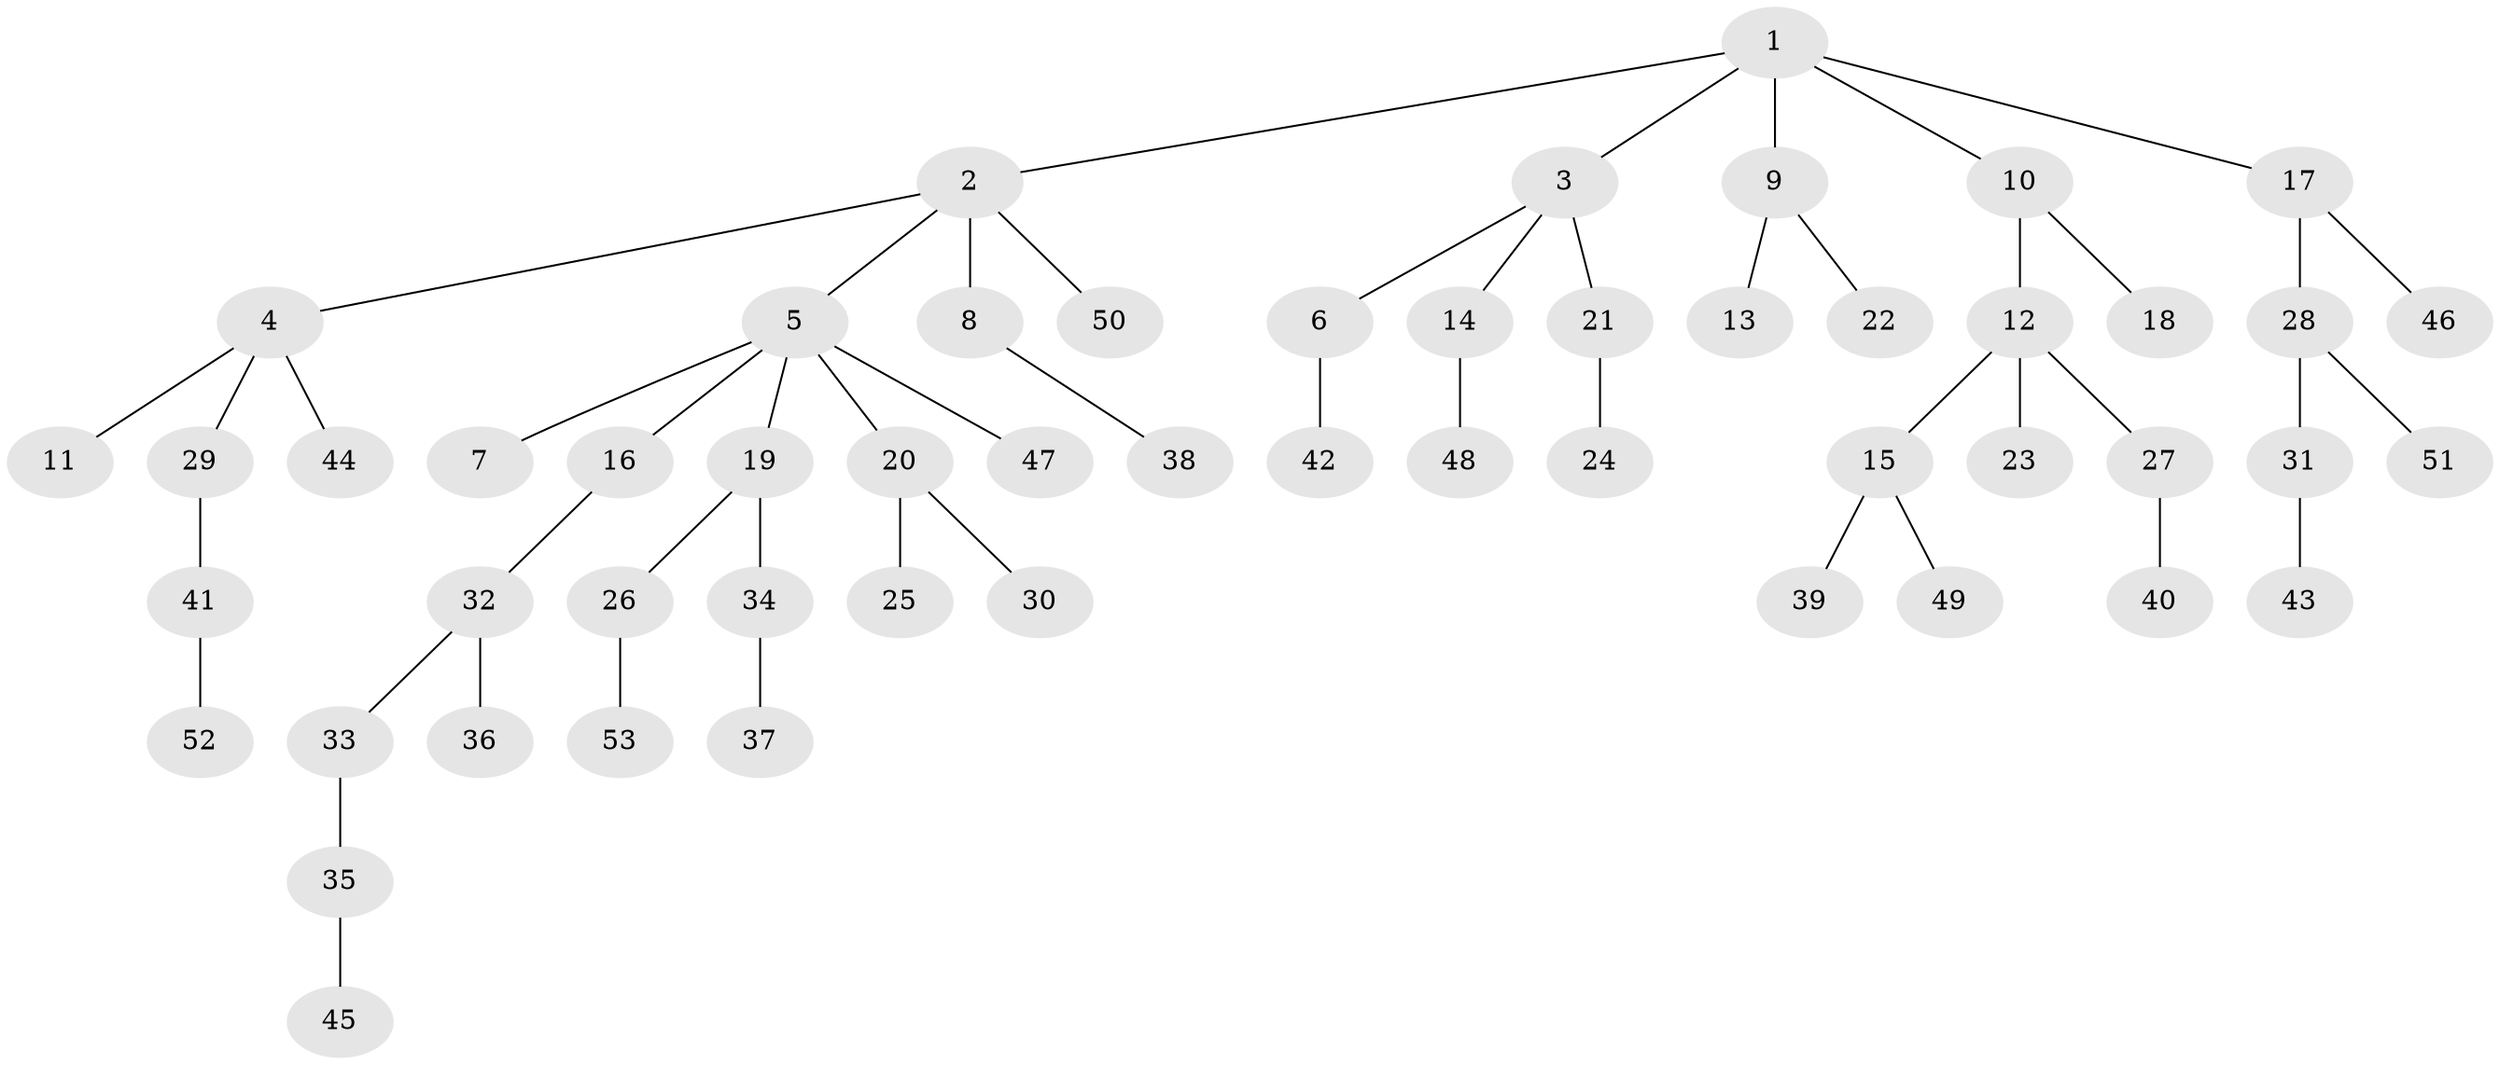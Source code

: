 // coarse degree distribution, {7: 0.02702702702702703, 4: 0.02702702702702703, 3: 0.1891891891891892, 6: 0.02702702702702703, 2: 0.1891891891891892, 1: 0.5405405405405406}
// Generated by graph-tools (version 1.1) at 2025/24/03/03/25 07:24:08]
// undirected, 53 vertices, 52 edges
graph export_dot {
graph [start="1"]
  node [color=gray90,style=filled];
  1;
  2;
  3;
  4;
  5;
  6;
  7;
  8;
  9;
  10;
  11;
  12;
  13;
  14;
  15;
  16;
  17;
  18;
  19;
  20;
  21;
  22;
  23;
  24;
  25;
  26;
  27;
  28;
  29;
  30;
  31;
  32;
  33;
  34;
  35;
  36;
  37;
  38;
  39;
  40;
  41;
  42;
  43;
  44;
  45;
  46;
  47;
  48;
  49;
  50;
  51;
  52;
  53;
  1 -- 2;
  1 -- 3;
  1 -- 9;
  1 -- 10;
  1 -- 17;
  2 -- 4;
  2 -- 5;
  2 -- 8;
  2 -- 50;
  3 -- 6;
  3 -- 14;
  3 -- 21;
  4 -- 11;
  4 -- 29;
  4 -- 44;
  5 -- 7;
  5 -- 16;
  5 -- 19;
  5 -- 20;
  5 -- 47;
  6 -- 42;
  8 -- 38;
  9 -- 13;
  9 -- 22;
  10 -- 12;
  10 -- 18;
  12 -- 15;
  12 -- 23;
  12 -- 27;
  14 -- 48;
  15 -- 39;
  15 -- 49;
  16 -- 32;
  17 -- 28;
  17 -- 46;
  19 -- 26;
  19 -- 34;
  20 -- 25;
  20 -- 30;
  21 -- 24;
  26 -- 53;
  27 -- 40;
  28 -- 31;
  28 -- 51;
  29 -- 41;
  31 -- 43;
  32 -- 33;
  32 -- 36;
  33 -- 35;
  34 -- 37;
  35 -- 45;
  41 -- 52;
}
